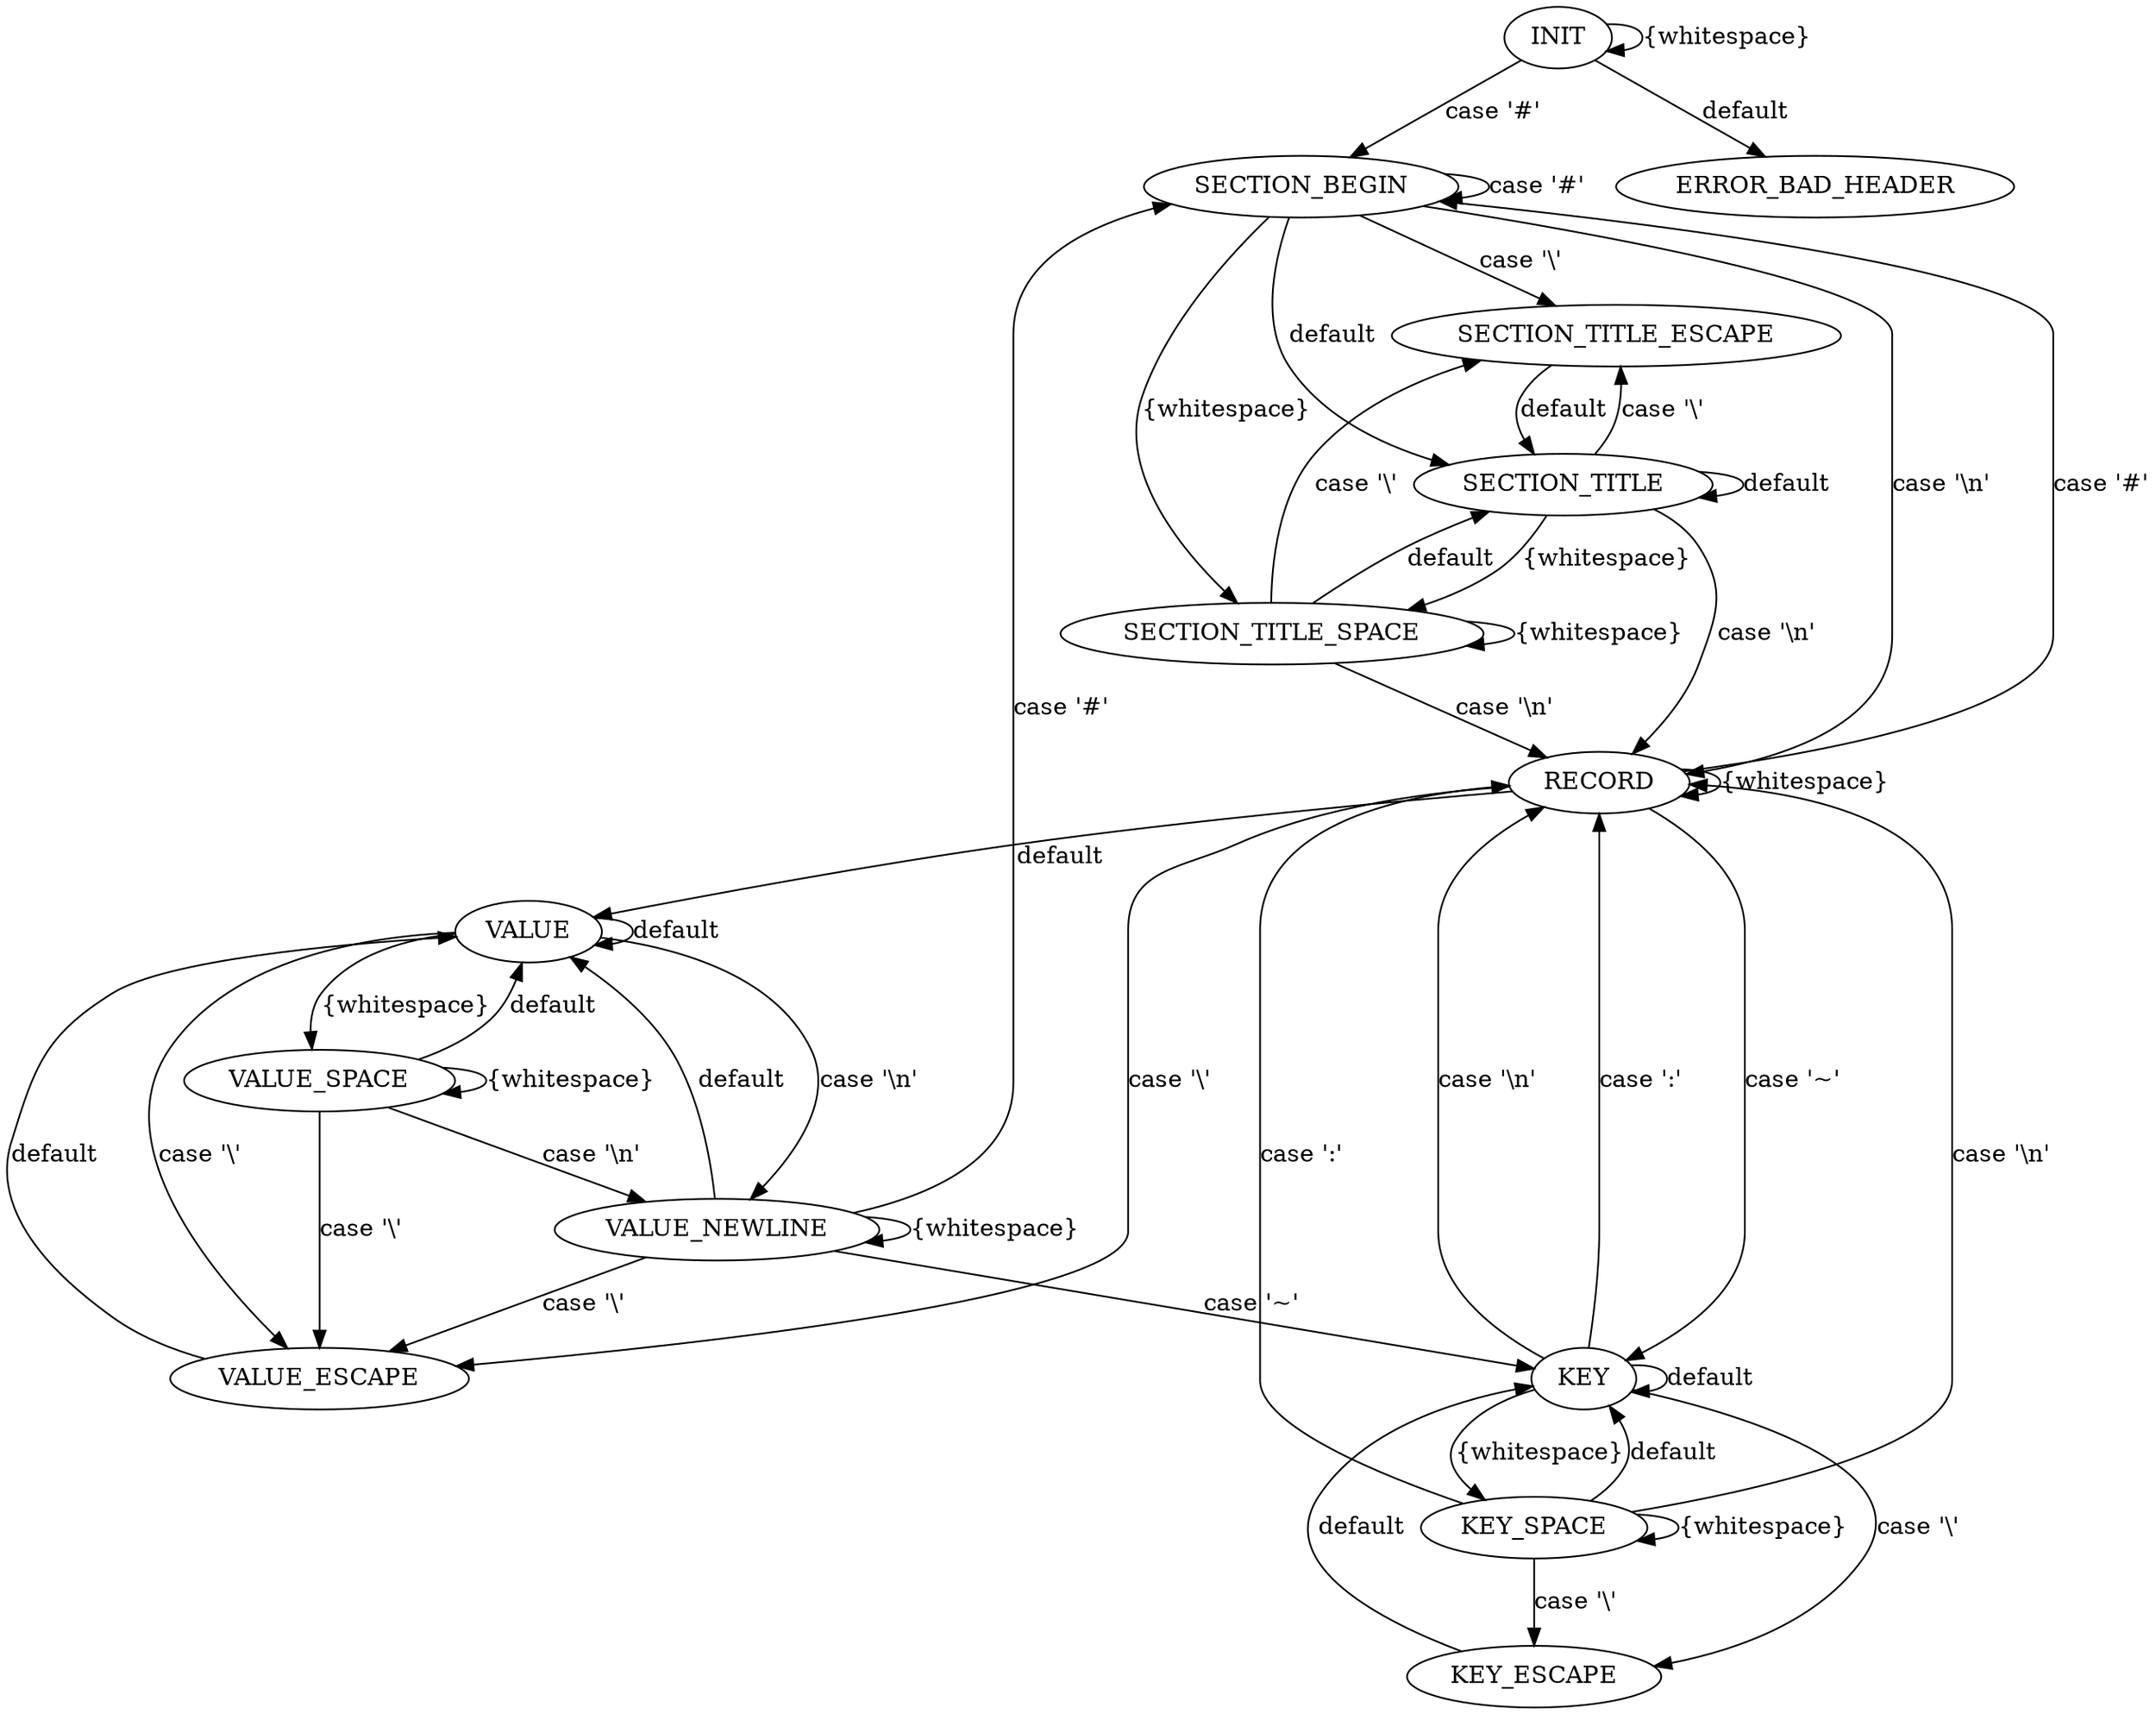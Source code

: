 digraph "Parser"
	{
	INIT->SECTION_BEGIN[label="case '#'"]
	INIT->INIT[label="{whitespace}"]
	INIT->ERROR_BAD_HEADER[label="default"]

	SECTION_BEGIN->SECTION_BEGIN[label="case '#'"]
	SECTION_BEGIN->SECTION_TITLE_ESCAPE[label="case '\\'"]
	SECTION_BEGIN->RECORD[label="case '\\n'"]
	SECTION_BEGIN->SECTION_TITLE_SPACE[label="{whitespace}"]
	SECTION_BEGIN->SECTION_TITLE[label="default"]

	SECTION_TITLE_SPACE->SECTION_TITLE_ESCAPE[label="case '\\'"]
	SECTION_TITLE_SPACE->RECORD[label="case '\\n'"]
	SECTION_TITLE_SPACE->SECTION_TITLE_SPACE[label="{whitespace}"]
	SECTION_TITLE_SPACE->SECTION_TITLE[label="default"]

	SECTION_TITLE->SECTION_TITLE_ESCAPE[label="case '\\'"]
	SECTION_TITLE->RECORD[label="case '\\n'"]
	SECTION_TITLE->SECTION_TITLE_SPACE[label="{whitespace}"]
	SECTION_TITLE->SECTION_TITLE[label="default"]
	SECTION_TITLE_ESCAPE->SECTION_TITLE[label="default"]

	RECORD->SECTION_BEGIN[label="case '#'"]
	RECORD->KEY[label="case '~'"]
	RECORD->VALUE_ESCAPE[label="case '\\'"]
	RECORD->RECORD[label="{whitespace}"]
	RECORD->VALUE[label="default"]

	VALUE_ESCAPE->VALUE[label="default"]
	VALUE->VALUE_ESCAPE[label="case '\\'"]
	VALUE->VALUE_NEWLINE[label="case '\\n'"]
	VALUE->VALUE_SPACE[label="{whitespace}"]
	VALUE->VALUE[label="default"]

	VALUE_SPACE->VALUE_ESCAPE[label="case '\\'"]
	VALUE_SPACE->VALUE_NEWLINE[label="case '\\n'"]
	VALUE_SPACE->VALUE_SPACE[label="{whitespace}"]
	VALUE_SPACE->VALUE[label="default"]

	VALUE_NEWLINE->SECTION_BEGIN[label="case '#'"]
	VALUE_NEWLINE->KEY[label="case '~'"]
	VALUE_NEWLINE->VALUE_ESCAPE[label="case '\\'"]
	VALUE_NEWLINE->VALUE_NEWLINE[label="{whitespace}"]
	VALUE_NEWLINE->VALUE[label="default"]

	KEY->KEY_ESCAPE[label="case '\\'"]
	KEY->RECORD[label="case '\\n'"]
	KEY->RECORD[label="case ':'"]
	KEY->KEY_SPACE[label="{whitespace}"]
	KEY->KEY[label="default"]
	KEY_ESCAPE->KEY[label="default"]

	KEY_SPACE->KEY_ESCAPE[label="case '\\'"]
	KEY_SPACE->RECORD[label="case '\\n'"]
	KEY_SPACE->RECORD[label="case ':'"]
	KEY_SPACE->KEY_SPACE[label="{whitespace}"]
	KEY_SPACE->KEY[label="default"]
	}
